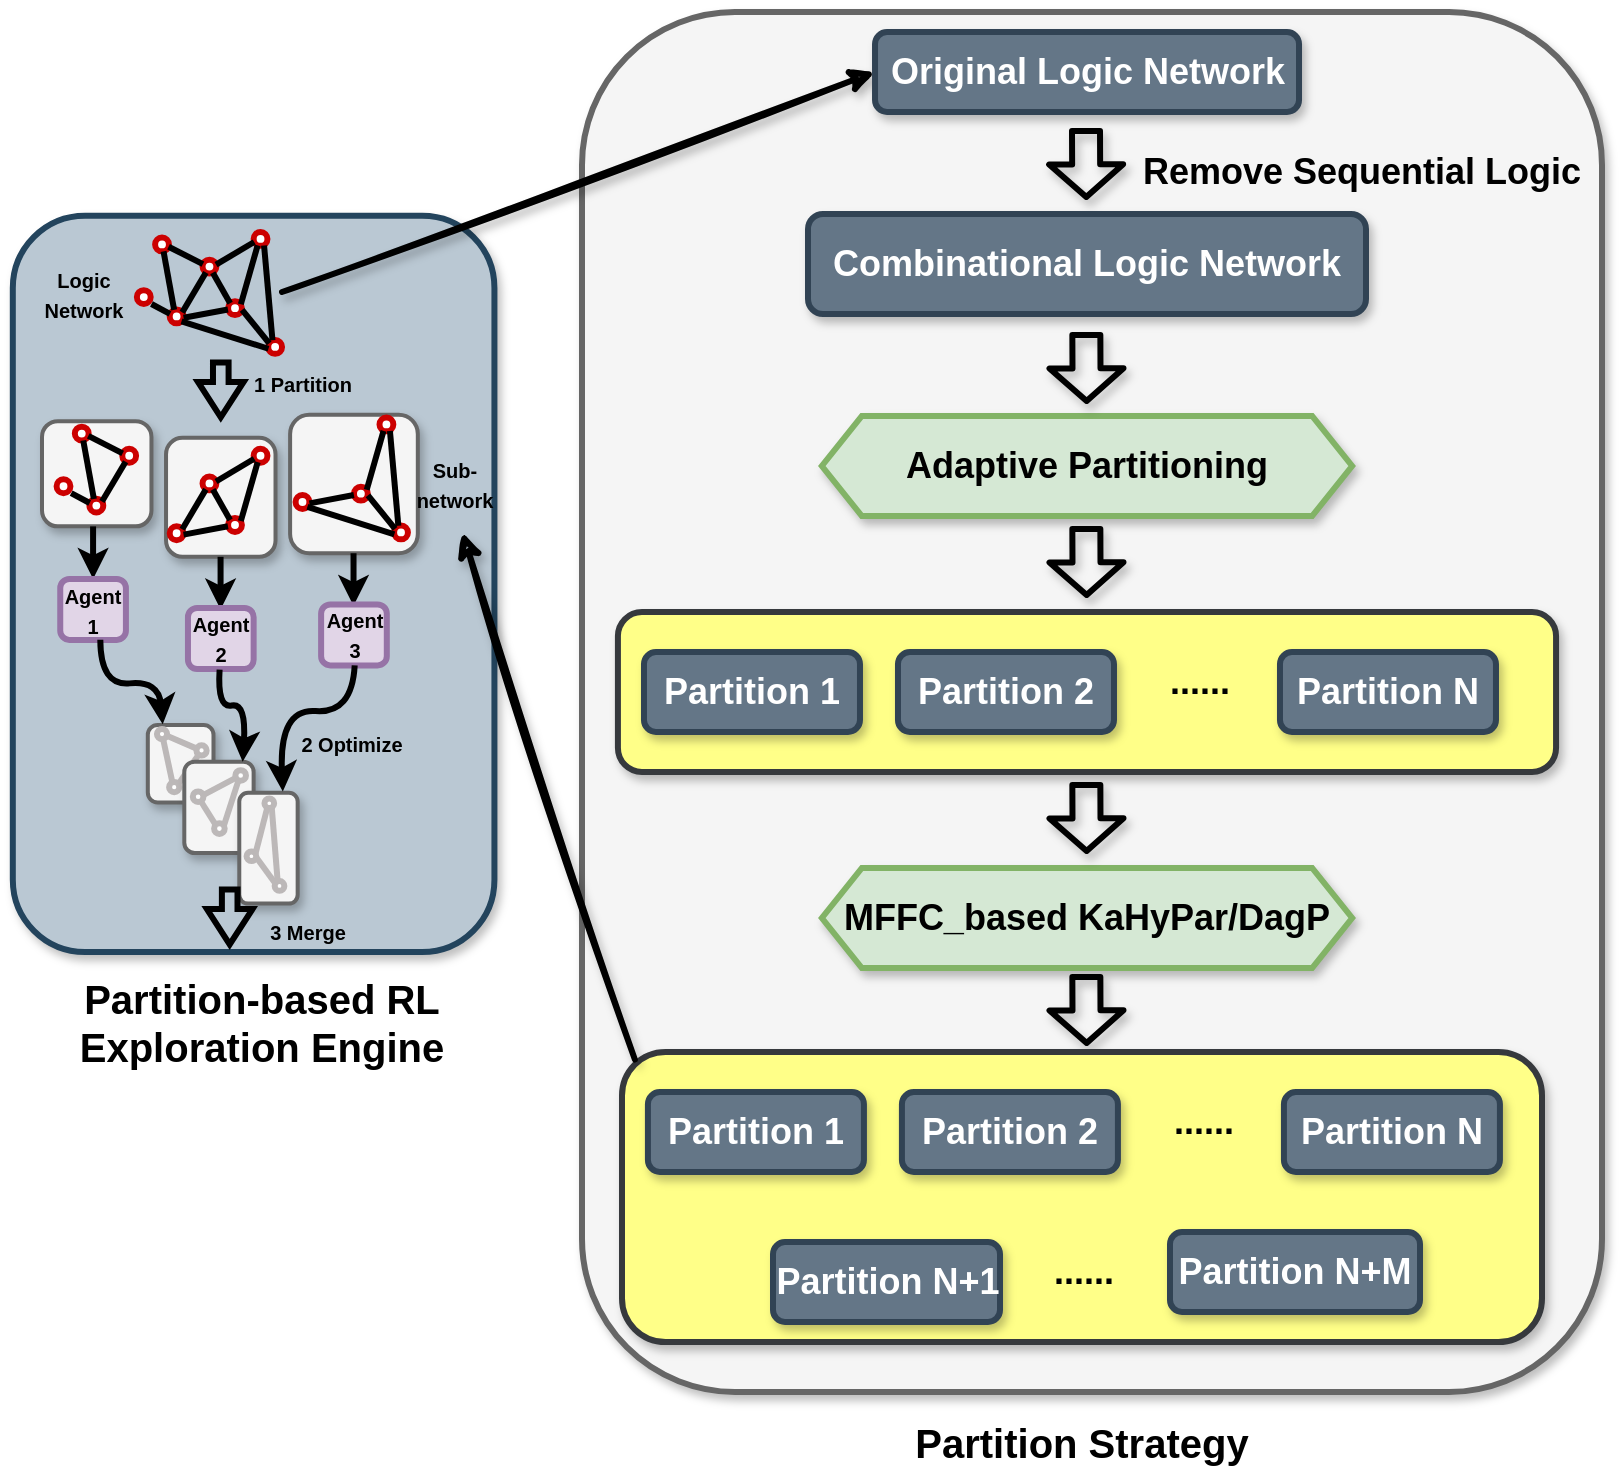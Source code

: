 <mxfile version="24.6.2" type="github">
  <diagram name="第 1 页" id="j_07Ym5FIF2X4ZPxHcAr">
    <mxGraphModel dx="2839" dy="1895" grid="1" gridSize="10" guides="1" tooltips="1" connect="1" arrows="1" fold="1" page="1" pageScale="1" pageWidth="820" pageHeight="750" math="0" shadow="0">
      <root>
        <mxCell id="0" />
        <mxCell id="1" parent="0" />
        <mxCell id="7EjFisQ0ylx8nIiFaVZQ-126" value="" style="rounded=1;whiteSpace=wrap;html=1;glass=0;shadow=1;strokeWidth=3;fontSize=18;fillColor=#f5f5f5;strokeColor=#666666;fontColor=#333333;" vertex="1" parent="1">
          <mxGeometry x="-530" y="-740" width="510" height="690" as="geometry" />
        </mxCell>
        <mxCell id="RKz9n2dJhe-HLLSOtMHz-72" style="edgeStyle=orthogonalEdgeStyle;rounded=0;orthogonalLoop=1;jettySize=auto;html=1;entryX=0.5;entryY=0;entryDx=0;entryDy=0;fontStyle=1;fontSize=15;strokeWidth=3;" parent="1" edge="1">
          <mxGeometry relative="1" as="geometry">
            <mxPoint x="-259.793" y="514" as="sourcePoint" />
          </mxGeometry>
        </mxCell>
        <mxCell id="7EjFisQ0ylx8nIiFaVZQ-1" value="" style="group" vertex="1" connectable="0" parent="1">
          <mxGeometry x="-800" y="-630" width="270" height="360" as="geometry" />
        </mxCell>
        <mxCell id="7EjFisQ0ylx8nIiFaVZQ-2" value="" style="rounded=1;whiteSpace=wrap;html=1;fillColor=#bac8d3;strokeColor=#23445d;strokeWidth=3;shadow=1;" vertex="1" parent="7EjFisQ0ylx8nIiFaVZQ-1">
          <mxGeometry x="-14.595" y="-8.182" width="240.811" height="368.182" as="geometry" />
        </mxCell>
        <mxCell id="7EjFisQ0ylx8nIiFaVZQ-3" value="" style="rounded=1;whiteSpace=wrap;html=1;fillColor=#f5f5f5;fontColor=#333333;strokeColor=#666666;strokeWidth=2;shadow=1;" vertex="1" parent="7EjFisQ0ylx8nIiFaVZQ-1">
          <mxGeometry x="124.054" y="91.385" width="63.851" height="69.231" as="geometry" />
        </mxCell>
        <mxCell id="7EjFisQ0ylx8nIiFaVZQ-4" value="" style="rounded=1;whiteSpace=wrap;html=1;fillColor=#f5f5f5;fontColor=#333333;strokeColor=#666666;strokeWidth=2;shadow=1;" vertex="1" parent="7EjFisQ0ylx8nIiFaVZQ-1">
          <mxGeometry x="62.027" y="102.877" width="54.73" height="59.538" as="geometry" />
        </mxCell>
        <mxCell id="7EjFisQ0ylx8nIiFaVZQ-5" value="" style="rounded=1;whiteSpace=wrap;html=1;fillColor=#f5f5f5;fontColor=#333333;strokeColor=#666666;strokeWidth=2;shadow=1;" vertex="1" parent="7EjFisQ0ylx8nIiFaVZQ-1">
          <mxGeometry y="94.569" width="54.73" height="52.615" as="geometry" />
        </mxCell>
        <mxCell id="7EjFisQ0ylx8nIiFaVZQ-6" value="" style="ellipse;whiteSpace=wrap;html=1;aspect=fixed;strokeColor=#CC0000;strokeWidth=3;" vertex="1" parent="7EjFisQ0ylx8nIiFaVZQ-1">
          <mxGeometry x="56.554" y="2.769" width="6.916" height="6.916" as="geometry" />
        </mxCell>
        <mxCell id="7EjFisQ0ylx8nIiFaVZQ-7" value="" style="ellipse;whiteSpace=wrap;html=1;aspect=fixed;strokeColor=#CC0000;strokeWidth=3;" vertex="1" parent="7EjFisQ0ylx8nIiFaVZQ-1">
          <mxGeometry x="63.851" y="38.769" width="6.916" height="6.916" as="geometry" />
        </mxCell>
        <mxCell id="7EjFisQ0ylx8nIiFaVZQ-8" value="" style="ellipse;whiteSpace=wrap;html=1;aspect=fixed;strokeColor=#CC0000;strokeWidth=3;" vertex="1" parent="7EjFisQ0ylx8nIiFaVZQ-1">
          <mxGeometry x="80.27" y="13.846" width="6.916" height="6.916" as="geometry" />
        </mxCell>
        <mxCell id="7EjFisQ0ylx8nIiFaVZQ-9" value="" style="ellipse;whiteSpace=wrap;html=1;aspect=fixed;strokeColor=#CC0000;strokeWidth=3;" vertex="1" parent="7EjFisQ0ylx8nIiFaVZQ-1">
          <mxGeometry x="93.041" y="34.615" width="6.916" height="6.916" as="geometry" />
        </mxCell>
        <mxCell id="7EjFisQ0ylx8nIiFaVZQ-10" value="" style="ellipse;whiteSpace=wrap;html=1;aspect=fixed;strokeColor=#CC0000;strokeWidth=3;" vertex="1" parent="7EjFisQ0ylx8nIiFaVZQ-1">
          <mxGeometry x="105.811" width="6.916" height="6.916" as="geometry" />
        </mxCell>
        <mxCell id="7EjFisQ0ylx8nIiFaVZQ-11" value="" style="ellipse;whiteSpace=wrap;html=1;aspect=fixed;strokeColor=#CC0000;strokeWidth=3;" vertex="1" parent="7EjFisQ0ylx8nIiFaVZQ-1">
          <mxGeometry x="113.108" y="54" width="6.916" height="6.916" as="geometry" />
        </mxCell>
        <mxCell id="7EjFisQ0ylx8nIiFaVZQ-12" value="" style="ellipse;whiteSpace=wrap;html=1;aspect=fixed;strokeColor=#CC0000;strokeWidth=3;" vertex="1" parent="7EjFisQ0ylx8nIiFaVZQ-1">
          <mxGeometry x="47.432" y="29.077" width="6.916" height="6.916" as="geometry" />
        </mxCell>
        <mxCell id="7EjFisQ0ylx8nIiFaVZQ-13" value="" style="endArrow=none;html=1;rounded=0;strokeWidth=3;exitX=0.017;exitY=0.313;exitDx=0;exitDy=0;exitPerimeter=0;" edge="1" parent="7EjFisQ0ylx8nIiFaVZQ-1" source="7EjFisQ0ylx8nIiFaVZQ-7">
          <mxGeometry width="50" height="50" relative="1" as="geometry">
            <mxPoint x="45.608" y="49.846" as="sourcePoint" />
            <mxPoint x="54.73" y="36" as="targetPoint" />
          </mxGeometry>
        </mxCell>
        <mxCell id="7EjFisQ0ylx8nIiFaVZQ-14" value="" style="endArrow=none;html=1;rounded=0;strokeWidth=3;exitX=0.321;exitY=0.022;exitDx=0;exitDy=0;exitPerimeter=0;entryX=0.609;entryY=1;entryDx=0;entryDy=0;entryPerimeter=0;" edge="1" parent="7EjFisQ0ylx8nIiFaVZQ-1" source="7EjFisQ0ylx8nIiFaVZQ-7" target="7EjFisQ0ylx8nIiFaVZQ-6">
          <mxGeometry width="50" height="50" relative="1" as="geometry">
            <mxPoint x="69.507" y="20.215" as="sourcePoint" />
            <mxPoint x="60.203" y="13.846" as="targetPoint" />
          </mxGeometry>
        </mxCell>
        <mxCell id="7EjFisQ0ylx8nIiFaVZQ-15" value="" style="endArrow=none;html=1;rounded=0;strokeWidth=3;exitX=0.027;exitY=0.324;exitDx=0;exitDy=0;exitPerimeter=0;entryX=0.974;entryY=0.663;entryDx=0;entryDy=0;entryPerimeter=0;" edge="1" parent="7EjFisQ0ylx8nIiFaVZQ-1" source="7EjFisQ0ylx8nIiFaVZQ-8" target="7EjFisQ0ylx8nIiFaVZQ-6">
          <mxGeometry width="50" height="50" relative="1" as="geometry">
            <mxPoint x="73.155" y="17.446" as="sourcePoint" />
            <mxPoint x="63.851" y="11.077" as="targetPoint" />
          </mxGeometry>
        </mxCell>
        <mxCell id="7EjFisQ0ylx8nIiFaVZQ-16" value="" style="endArrow=none;html=1;rounded=0;strokeWidth=3;exitX=0.906;exitY=0.204;exitDx=0;exitDy=0;exitPerimeter=0;" edge="1" parent="7EjFisQ0ylx8nIiFaVZQ-1" source="7EjFisQ0ylx8nIiFaVZQ-7" target="7EjFisQ0ylx8nIiFaVZQ-8">
          <mxGeometry width="50" height="50" relative="1" as="geometry">
            <mxPoint x="67.682" y="47.908" as="sourcePoint" />
            <mxPoint x="58.378" y="41.538" as="targetPoint" />
          </mxGeometry>
        </mxCell>
        <mxCell id="7EjFisQ0ylx8nIiFaVZQ-17" value="" style="endArrow=none;html=1;rounded=0;strokeWidth=3;exitX=1.003;exitY=0.597;exitDx=0;exitDy=0;exitPerimeter=0;entryX=-0.006;entryY=0.597;entryDx=0;entryDy=0;entryPerimeter=0;" edge="1" parent="7EjFisQ0ylx8nIiFaVZQ-1" source="7EjFisQ0ylx8nIiFaVZQ-7" target="7EjFisQ0ylx8nIiFaVZQ-9">
          <mxGeometry width="50" height="50" relative="1" as="geometry">
            <mxPoint x="72.243" y="43.754" as="sourcePoint" />
            <mxPoint x="83.189" y="26.308" as="targetPoint" />
          </mxGeometry>
        </mxCell>
        <mxCell id="7EjFisQ0ylx8nIiFaVZQ-18" value="" style="endArrow=none;html=1;rounded=0;strokeWidth=3;entryX=0;entryY=0;entryDx=0;entryDy=0;" edge="1" parent="7EjFisQ0ylx8nIiFaVZQ-1" source="7EjFisQ0ylx8nIiFaVZQ-8" target="7EjFisQ0ylx8nIiFaVZQ-9">
          <mxGeometry width="50" height="50" relative="1" as="geometry">
            <mxPoint x="72.973" y="48.185" as="sourcePoint" />
            <mxPoint x="95.23" y="45.692" as="targetPoint" />
          </mxGeometry>
        </mxCell>
        <mxCell id="7EjFisQ0ylx8nIiFaVZQ-19" value="" style="endArrow=none;html=1;rounded=0;strokeWidth=3;exitX=0.975;exitY=0.358;exitDx=0;exitDy=0;exitPerimeter=0;entryX=0.04;entryY=0.72;entryDx=0;entryDy=0;entryPerimeter=0;" edge="1" parent="7EjFisQ0ylx8nIiFaVZQ-1" source="7EjFisQ0ylx8nIiFaVZQ-8" target="7EjFisQ0ylx8nIiFaVZQ-10">
          <mxGeometry width="50" height="50" relative="1" as="geometry">
            <mxPoint x="72.243" y="43.754" as="sourcePoint" />
            <mxPoint x="83.189" y="26.308" as="targetPoint" />
          </mxGeometry>
        </mxCell>
        <mxCell id="7EjFisQ0ylx8nIiFaVZQ-20" value="" style="endArrow=none;html=1;rounded=0;strokeWidth=3;entryX=0.923;entryY=0.216;entryDx=0;entryDy=0;exitX=0.292;exitY=0.963;exitDx=0;exitDy=0;exitPerimeter=0;entryPerimeter=0;" edge="1" parent="7EjFisQ0ylx8nIiFaVZQ-1" source="7EjFisQ0ylx8nIiFaVZQ-10" target="7EjFisQ0ylx8nIiFaVZQ-9">
          <mxGeometry width="50" height="50" relative="1" as="geometry">
            <mxPoint x="88.115" y="26.308" as="sourcePoint" />
            <mxPoint x="95.959" y="39.046" as="targetPoint" />
          </mxGeometry>
        </mxCell>
        <mxCell id="7EjFisQ0ylx8nIiFaVZQ-21" value="" style="endArrow=none;html=1;rounded=0;strokeWidth=3;exitX=1.012;exitY=0.625;exitDx=0;exitDy=0;exitPerimeter=0;entryX=0.073;entryY=0.237;entryDx=0;entryDy=0;entryPerimeter=0;" edge="1" parent="7EjFisQ0ylx8nIiFaVZQ-1" source="7EjFisQ0ylx8nIiFaVZQ-9" target="7EjFisQ0ylx8nIiFaVZQ-11">
          <mxGeometry width="50" height="50" relative="1" as="geometry">
            <mxPoint x="88.115" y="26.308" as="sourcePoint" />
            <mxPoint x="118.581" y="52.615" as="targetPoint" />
          </mxGeometry>
        </mxCell>
        <mxCell id="7EjFisQ0ylx8nIiFaVZQ-22" value="" style="endArrow=none;html=1;rounded=0;strokeWidth=3;entryX=0.308;entryY=0.021;entryDx=0;entryDy=0;exitX=0.755;exitY=0.968;exitDx=0;exitDy=0;exitPerimeter=0;entryPerimeter=0;" edge="1" parent="7EjFisQ0ylx8nIiFaVZQ-1" source="7EjFisQ0ylx8nIiFaVZQ-10" target="7EjFisQ0ylx8nIiFaVZQ-11">
          <mxGeometry width="50" height="50" relative="1" as="geometry">
            <mxPoint x="109.824" y="13.569" as="sourcePoint" />
            <mxPoint x="101.615" y="39.877" as="targetPoint" />
          </mxGeometry>
        </mxCell>
        <mxCell id="7EjFisQ0ylx8nIiFaVZQ-23" value="" style="ellipse;whiteSpace=wrap;html=1;aspect=fixed;strokeColor=#CC0000;strokeWidth=3;" vertex="1" parent="7EjFisQ0ylx8nIiFaVZQ-1">
          <mxGeometry x="16.419" y="97.338" width="6.916" height="6.916" as="geometry" />
        </mxCell>
        <mxCell id="7EjFisQ0ylx8nIiFaVZQ-24" value="" style="ellipse;whiteSpace=wrap;html=1;aspect=fixed;strokeColor=#CC0000;strokeWidth=3;" vertex="1" parent="7EjFisQ0ylx8nIiFaVZQ-1">
          <mxGeometry x="23.716" y="133.338" width="6.916" height="6.916" as="geometry" />
        </mxCell>
        <mxCell id="7EjFisQ0ylx8nIiFaVZQ-25" value="" style="ellipse;whiteSpace=wrap;html=1;aspect=fixed;strokeColor=#CC0000;strokeWidth=3;" vertex="1" parent="7EjFisQ0ylx8nIiFaVZQ-1">
          <mxGeometry x="40.135" y="108.415" width="6.916" height="6.916" as="geometry" />
        </mxCell>
        <mxCell id="7EjFisQ0ylx8nIiFaVZQ-26" value="" style="ellipse;whiteSpace=wrap;html=1;aspect=fixed;strokeColor=#CC0000;strokeWidth=3;" vertex="1" parent="7EjFisQ0ylx8nIiFaVZQ-1">
          <mxGeometry x="7.297" y="123.646" width="6.916" height="6.916" as="geometry" />
        </mxCell>
        <mxCell id="7EjFisQ0ylx8nIiFaVZQ-27" value="" style="endArrow=none;html=1;rounded=0;strokeWidth=3;exitX=0.017;exitY=0.313;exitDx=0;exitDy=0;exitPerimeter=0;" edge="1" parent="7EjFisQ0ylx8nIiFaVZQ-1" source="7EjFisQ0ylx8nIiFaVZQ-24">
          <mxGeometry width="50" height="50" relative="1" as="geometry">
            <mxPoint x="5.473" y="144.415" as="sourcePoint" />
            <mxPoint x="14.595" y="130.569" as="targetPoint" />
          </mxGeometry>
        </mxCell>
        <mxCell id="7EjFisQ0ylx8nIiFaVZQ-28" value="" style="endArrow=none;html=1;rounded=0;strokeWidth=3;exitX=0.321;exitY=0.022;exitDx=0;exitDy=0;exitPerimeter=0;entryX=0.609;entryY=1;entryDx=0;entryDy=0;entryPerimeter=0;" edge="1" parent="7EjFisQ0ylx8nIiFaVZQ-1" source="7EjFisQ0ylx8nIiFaVZQ-24" target="7EjFisQ0ylx8nIiFaVZQ-23">
          <mxGeometry width="50" height="50" relative="1" as="geometry">
            <mxPoint x="29.372" y="114.785" as="sourcePoint" />
            <mxPoint x="20.068" y="108.415" as="targetPoint" />
          </mxGeometry>
        </mxCell>
        <mxCell id="7EjFisQ0ylx8nIiFaVZQ-29" value="" style="endArrow=none;html=1;rounded=0;strokeWidth=3;exitX=0.027;exitY=0.324;exitDx=0;exitDy=0;exitPerimeter=0;entryX=0.974;entryY=0.663;entryDx=0;entryDy=0;entryPerimeter=0;" edge="1" parent="7EjFisQ0ylx8nIiFaVZQ-1" source="7EjFisQ0ylx8nIiFaVZQ-25" target="7EjFisQ0ylx8nIiFaVZQ-23">
          <mxGeometry width="50" height="50" relative="1" as="geometry">
            <mxPoint x="33.02" y="112.015" as="sourcePoint" />
            <mxPoint x="23.716" y="105.646" as="targetPoint" />
          </mxGeometry>
        </mxCell>
        <mxCell id="7EjFisQ0ylx8nIiFaVZQ-30" value="" style="endArrow=none;html=1;rounded=0;strokeWidth=3;exitX=0.906;exitY=0.204;exitDx=0;exitDy=0;exitPerimeter=0;" edge="1" parent="7EjFisQ0ylx8nIiFaVZQ-1" source="7EjFisQ0ylx8nIiFaVZQ-24" target="7EjFisQ0ylx8nIiFaVZQ-25">
          <mxGeometry width="50" height="50" relative="1" as="geometry">
            <mxPoint x="27.547" y="142.477" as="sourcePoint" />
            <mxPoint x="18.243" y="136.108" as="targetPoint" />
          </mxGeometry>
        </mxCell>
        <mxCell id="7EjFisQ0ylx8nIiFaVZQ-31" value="" style="endArrow=none;html=1;rounded=0;strokeWidth=3;exitX=1;exitY=1;exitDx=0;exitDy=0;entryX=0.018;entryY=0.633;entryDx=0;entryDy=0;entryPerimeter=0;" edge="1" parent="7EjFisQ0ylx8nIiFaVZQ-1" source="7EjFisQ0ylx8nIiFaVZQ-7" target="7EjFisQ0ylx8nIiFaVZQ-11">
          <mxGeometry width="50" height="50" relative="1" as="geometry">
            <mxPoint x="72.973" y="48.185" as="sourcePoint" />
            <mxPoint x="122.23" y="55.385" as="targetPoint" />
          </mxGeometry>
        </mxCell>
        <mxCell id="7EjFisQ0ylx8nIiFaVZQ-32" value="" style="ellipse;whiteSpace=wrap;html=1;aspect=fixed;strokeColor=#CC0000;strokeWidth=3;" vertex="1" parent="7EjFisQ0ylx8nIiFaVZQ-1">
          <mxGeometry x="63.851" y="147.185" width="6.916" height="6.916" as="geometry" />
        </mxCell>
        <mxCell id="7EjFisQ0ylx8nIiFaVZQ-33" value="" style="ellipse;whiteSpace=wrap;html=1;aspect=fixed;strokeColor=#CC0000;strokeWidth=3;" vertex="1" parent="7EjFisQ0ylx8nIiFaVZQ-1">
          <mxGeometry x="80.27" y="122.262" width="6.916" height="6.916" as="geometry" />
        </mxCell>
        <mxCell id="7EjFisQ0ylx8nIiFaVZQ-34" value="" style="ellipse;whiteSpace=wrap;html=1;aspect=fixed;strokeColor=#CC0000;strokeWidth=3;" vertex="1" parent="7EjFisQ0ylx8nIiFaVZQ-1">
          <mxGeometry x="93.041" y="143.031" width="6.916" height="6.916" as="geometry" />
        </mxCell>
        <mxCell id="7EjFisQ0ylx8nIiFaVZQ-35" value="" style="ellipse;whiteSpace=wrap;html=1;aspect=fixed;strokeColor=#CC0000;strokeWidth=3;" vertex="1" parent="7EjFisQ0ylx8nIiFaVZQ-1">
          <mxGeometry x="105.811" y="108.415" width="6.916" height="6.916" as="geometry" />
        </mxCell>
        <mxCell id="7EjFisQ0ylx8nIiFaVZQ-36" value="" style="endArrow=none;html=1;rounded=0;strokeWidth=3;exitX=0.906;exitY=0.204;exitDx=0;exitDy=0;exitPerimeter=0;" edge="1" parent="7EjFisQ0ylx8nIiFaVZQ-1" source="7EjFisQ0ylx8nIiFaVZQ-32" target="7EjFisQ0ylx8nIiFaVZQ-33">
          <mxGeometry width="50" height="50" relative="1" as="geometry">
            <mxPoint x="67.682" y="156.323" as="sourcePoint" />
            <mxPoint x="58.378" y="149.954" as="targetPoint" />
          </mxGeometry>
        </mxCell>
        <mxCell id="7EjFisQ0ylx8nIiFaVZQ-37" value="" style="endArrow=none;html=1;rounded=0;strokeWidth=3;exitX=1.003;exitY=0.597;exitDx=0;exitDy=0;exitPerimeter=0;entryX=-0.006;entryY=0.597;entryDx=0;entryDy=0;entryPerimeter=0;" edge="1" parent="7EjFisQ0ylx8nIiFaVZQ-1" source="7EjFisQ0ylx8nIiFaVZQ-32" target="7EjFisQ0ylx8nIiFaVZQ-34">
          <mxGeometry width="50" height="50" relative="1" as="geometry">
            <mxPoint x="72.243" y="152.169" as="sourcePoint" />
            <mxPoint x="83.189" y="134.723" as="targetPoint" />
          </mxGeometry>
        </mxCell>
        <mxCell id="7EjFisQ0ylx8nIiFaVZQ-38" value="" style="endArrow=none;html=1;rounded=0;strokeWidth=3;entryX=0;entryY=0;entryDx=0;entryDy=0;" edge="1" parent="7EjFisQ0ylx8nIiFaVZQ-1" source="7EjFisQ0ylx8nIiFaVZQ-33" target="7EjFisQ0ylx8nIiFaVZQ-34">
          <mxGeometry width="50" height="50" relative="1" as="geometry">
            <mxPoint x="72.973" y="156.6" as="sourcePoint" />
            <mxPoint x="95.23" y="154.108" as="targetPoint" />
          </mxGeometry>
        </mxCell>
        <mxCell id="7EjFisQ0ylx8nIiFaVZQ-39" value="" style="endArrow=none;html=1;rounded=0;strokeWidth=3;exitX=0.975;exitY=0.358;exitDx=0;exitDy=0;exitPerimeter=0;entryX=0.04;entryY=0.72;entryDx=0;entryDy=0;entryPerimeter=0;" edge="1" parent="7EjFisQ0ylx8nIiFaVZQ-1" source="7EjFisQ0ylx8nIiFaVZQ-33" target="7EjFisQ0ylx8nIiFaVZQ-35">
          <mxGeometry width="50" height="50" relative="1" as="geometry">
            <mxPoint x="72.243" y="152.169" as="sourcePoint" />
            <mxPoint x="83.189" y="134.723" as="targetPoint" />
          </mxGeometry>
        </mxCell>
        <mxCell id="7EjFisQ0ylx8nIiFaVZQ-40" value="" style="endArrow=none;html=1;rounded=0;strokeWidth=3;entryX=0.923;entryY=0.216;entryDx=0;entryDy=0;exitX=0.292;exitY=0.963;exitDx=0;exitDy=0;exitPerimeter=0;entryPerimeter=0;" edge="1" parent="7EjFisQ0ylx8nIiFaVZQ-1" source="7EjFisQ0ylx8nIiFaVZQ-35" target="7EjFisQ0ylx8nIiFaVZQ-34">
          <mxGeometry width="50" height="50" relative="1" as="geometry">
            <mxPoint x="88.115" y="134.723" as="sourcePoint" />
            <mxPoint x="95.959" y="147.462" as="targetPoint" />
          </mxGeometry>
        </mxCell>
        <mxCell id="7EjFisQ0ylx8nIiFaVZQ-41" value="" style="ellipse;whiteSpace=wrap;html=1;aspect=fixed;strokeColor=#CC0000;strokeWidth=3;" vertex="1" parent="7EjFisQ0ylx8nIiFaVZQ-1">
          <mxGeometry x="126.791" y="131.538" width="6.916" height="6.916" as="geometry" />
        </mxCell>
        <mxCell id="7EjFisQ0ylx8nIiFaVZQ-42" value="" style="ellipse;whiteSpace=wrap;html=1;aspect=fixed;strokeColor=#CC0000;strokeWidth=3;" vertex="1" parent="7EjFisQ0ylx8nIiFaVZQ-1">
          <mxGeometry x="155.98" y="127.385" width="6.916" height="6.916" as="geometry" />
        </mxCell>
        <mxCell id="7EjFisQ0ylx8nIiFaVZQ-43" value="" style="ellipse;whiteSpace=wrap;html=1;aspect=fixed;strokeColor=#CC0000;strokeWidth=3;" vertex="1" parent="7EjFisQ0ylx8nIiFaVZQ-1">
          <mxGeometry x="168.75" y="92.769" width="6.916" height="6.916" as="geometry" />
        </mxCell>
        <mxCell id="7EjFisQ0ylx8nIiFaVZQ-44" value="" style="ellipse;whiteSpace=wrap;html=1;aspect=fixed;strokeColor=#CC0000;strokeWidth=3;" vertex="1" parent="7EjFisQ0ylx8nIiFaVZQ-1">
          <mxGeometry x="176.047" y="146.769" width="6.916" height="6.916" as="geometry" />
        </mxCell>
        <mxCell id="7EjFisQ0ylx8nIiFaVZQ-45" value="" style="endArrow=none;html=1;rounded=0;strokeWidth=3;exitX=1.003;exitY=0.597;exitDx=0;exitDy=0;exitPerimeter=0;entryX=-0.006;entryY=0.597;entryDx=0;entryDy=0;entryPerimeter=0;" edge="1" parent="7EjFisQ0ylx8nIiFaVZQ-1" source="7EjFisQ0ylx8nIiFaVZQ-41" target="7EjFisQ0ylx8nIiFaVZQ-42">
          <mxGeometry width="50" height="50" relative="1" as="geometry">
            <mxPoint x="135.182" y="136.523" as="sourcePoint" />
            <mxPoint x="146.128" y="119.077" as="targetPoint" />
          </mxGeometry>
        </mxCell>
        <mxCell id="7EjFisQ0ylx8nIiFaVZQ-46" value="" style="endArrow=none;html=1;rounded=0;strokeWidth=3;entryX=0.923;entryY=0.216;entryDx=0;entryDy=0;exitX=0.292;exitY=0.963;exitDx=0;exitDy=0;exitPerimeter=0;entryPerimeter=0;" edge="1" parent="7EjFisQ0ylx8nIiFaVZQ-1" source="7EjFisQ0ylx8nIiFaVZQ-43" target="7EjFisQ0ylx8nIiFaVZQ-42">
          <mxGeometry width="50" height="50" relative="1" as="geometry">
            <mxPoint x="151.054" y="119.077" as="sourcePoint" />
            <mxPoint x="158.899" y="131.815" as="targetPoint" />
          </mxGeometry>
        </mxCell>
        <mxCell id="7EjFisQ0ylx8nIiFaVZQ-47" value="" style="endArrow=none;html=1;rounded=0;strokeWidth=3;exitX=1.012;exitY=0.625;exitDx=0;exitDy=0;exitPerimeter=0;entryX=0.073;entryY=0.237;entryDx=0;entryDy=0;entryPerimeter=0;" edge="1" parent="7EjFisQ0ylx8nIiFaVZQ-1" source="7EjFisQ0ylx8nIiFaVZQ-42" target="7EjFisQ0ylx8nIiFaVZQ-44">
          <mxGeometry width="50" height="50" relative="1" as="geometry">
            <mxPoint x="151.054" y="119.077" as="sourcePoint" />
            <mxPoint x="181.52" y="145.385" as="targetPoint" />
          </mxGeometry>
        </mxCell>
        <mxCell id="7EjFisQ0ylx8nIiFaVZQ-48" value="" style="endArrow=none;html=1;rounded=0;strokeWidth=3;entryX=0.308;entryY=0.021;entryDx=0;entryDy=0;exitX=0.755;exitY=0.968;exitDx=0;exitDy=0;exitPerimeter=0;entryPerimeter=0;" edge="1" parent="7EjFisQ0ylx8nIiFaVZQ-1" source="7EjFisQ0ylx8nIiFaVZQ-43" target="7EjFisQ0ylx8nIiFaVZQ-44">
          <mxGeometry width="50" height="50" relative="1" as="geometry">
            <mxPoint x="172.764" y="106.338" as="sourcePoint" />
            <mxPoint x="164.554" y="132.646" as="targetPoint" />
          </mxGeometry>
        </mxCell>
        <mxCell id="7EjFisQ0ylx8nIiFaVZQ-49" value="" style="endArrow=none;html=1;rounded=0;strokeWidth=3;exitX=1;exitY=1;exitDx=0;exitDy=0;entryX=0.018;entryY=0.633;entryDx=0;entryDy=0;entryPerimeter=0;" edge="1" parent="7EjFisQ0ylx8nIiFaVZQ-1" source="7EjFisQ0ylx8nIiFaVZQ-41" target="7EjFisQ0ylx8nIiFaVZQ-44">
          <mxGeometry width="50" height="50" relative="1" as="geometry">
            <mxPoint x="135.912" y="140.954" as="sourcePoint" />
            <mxPoint x="185.169" y="148.154" as="targetPoint" />
          </mxGeometry>
        </mxCell>
        <mxCell id="7EjFisQ0ylx8nIiFaVZQ-50" value="&lt;font size=&quot;1&quot; style=&quot;&quot;&gt;&lt;b style=&quot;font-size: 10px;&quot;&gt;Logic Network&lt;/b&gt;&lt;/font&gt;" style="text;html=1;align=center;verticalAlign=middle;whiteSpace=wrap;rounded=0;" vertex="1" parent="7EjFisQ0ylx8nIiFaVZQ-1">
          <mxGeometry x="-13.071" y="20.639" width="67.5" height="20.896" as="geometry" />
        </mxCell>
        <mxCell id="7EjFisQ0ylx8nIiFaVZQ-51" value="" style="shape=flexArrow;endArrow=classic;html=1;rounded=0;strokeWidth=3;endWidth=11.998;endSize=4.894;width=5.806;" edge="1" parent="7EjFisQ0ylx8nIiFaVZQ-1">
          <mxGeometry width="50" height="50" relative="1" as="geometry">
            <mxPoint x="89.392" y="63.692" as="sourcePoint" />
            <mxPoint x="89.392" y="94.154" as="targetPoint" />
          </mxGeometry>
        </mxCell>
        <mxCell id="7EjFisQ0ylx8nIiFaVZQ-52" value="&lt;b style=&quot;&quot;&gt;&lt;font style=&quot;font-size: 10px;&quot;&gt;1 Partition&lt;/font&gt;&lt;/b&gt;" style="text;html=1;align=center;verticalAlign=middle;whiteSpace=wrap;rounded=0;" vertex="1" parent="7EjFisQ0ylx8nIiFaVZQ-1">
          <mxGeometry x="101.06" y="72" width="58.94" height="8.3" as="geometry" />
        </mxCell>
        <mxCell id="7EjFisQ0ylx8nIiFaVZQ-53" value="" style="endArrow=classic;html=1;rounded=0;strokeWidth=3;" edge="1" parent="7EjFisQ0ylx8nIiFaVZQ-1">
          <mxGeometry width="50" height="50" relative="1" as="geometry">
            <mxPoint x="25.541" y="147.185" as="sourcePoint" />
            <mxPoint x="25.541" y="173.492" as="targetPoint" />
          </mxGeometry>
        </mxCell>
        <mxCell id="7EjFisQ0ylx8nIiFaVZQ-54" value="" style="endArrow=classic;html=1;rounded=0;strokeWidth=3;" edge="1" parent="7EjFisQ0ylx8nIiFaVZQ-1">
          <mxGeometry width="50" height="50" relative="1" as="geometry">
            <mxPoint x="89.284" y="162.415" as="sourcePoint" />
            <mxPoint x="89.284" y="188.723" as="targetPoint" />
          </mxGeometry>
        </mxCell>
        <mxCell id="7EjFisQ0ylx8nIiFaVZQ-55" value="" style="endArrow=classic;html=1;rounded=0;strokeWidth=3;" edge="1" parent="7EjFisQ0ylx8nIiFaVZQ-1">
          <mxGeometry width="50" height="50" relative="1" as="geometry">
            <mxPoint x="155.764" y="160.615" as="sourcePoint" />
            <mxPoint x="155.764" y="186.923" as="targetPoint" />
          </mxGeometry>
        </mxCell>
        <mxCell id="7EjFisQ0ylx8nIiFaVZQ-56" value="&lt;font size=&quot;1&quot; style=&quot;&quot;&gt;&lt;b style=&quot;font-size: 10px;&quot;&gt;Agent 1&lt;/b&gt;&lt;/font&gt;" style="rounded=1;whiteSpace=wrap;html=1;fillColor=#e1d5e7;strokeColor=#9673a6;strokeWidth=3;" vertex="1" parent="7EjFisQ0ylx8nIiFaVZQ-1">
          <mxGeometry x="9.122" y="173.492" width="32.838" height="30.462" as="geometry" />
        </mxCell>
        <mxCell id="7EjFisQ0ylx8nIiFaVZQ-57" value="&lt;font size=&quot;1&quot; style=&quot;&quot;&gt;&lt;b style=&quot;font-size: 10px;&quot;&gt;Agent 3&lt;/b&gt;&lt;/font&gt;" style="rounded=1;whiteSpace=wrap;html=1;fillColor=#e1d5e7;strokeColor=#9673a6;strokeWidth=3;" vertex="1" parent="7EjFisQ0ylx8nIiFaVZQ-1">
          <mxGeometry x="139.561" y="186.231" width="32.838" height="30.462" as="geometry" />
        </mxCell>
        <mxCell id="7EjFisQ0ylx8nIiFaVZQ-58" value="&lt;font size=&quot;1&quot; style=&quot;&quot;&gt;&lt;b style=&quot;font-size: 10px;&quot;&gt;Agent 2&lt;/b&gt;&lt;/font&gt;" style="rounded=1;whiteSpace=wrap;html=1;fillColor=#e1d5e7;strokeColor=#9673a6;strokeWidth=3;" vertex="1" parent="7EjFisQ0ylx8nIiFaVZQ-1">
          <mxGeometry x="72.973" y="188.031" width="32.838" height="30.462" as="geometry" />
        </mxCell>
        <mxCell id="7EjFisQ0ylx8nIiFaVZQ-59" value="&lt;font size=&quot;1&quot; style=&quot;&quot;&gt;&lt;b style=&quot;font-size: 10px;&quot;&gt;Sub-network&lt;/b&gt;&lt;/font&gt;" style="text;html=1;align=center;verticalAlign=middle;whiteSpace=wrap;rounded=0;" vertex="1" parent="7EjFisQ0ylx8nIiFaVZQ-1">
          <mxGeometry x="191.919" y="122.262" width="29.189" height="8.308" as="geometry" />
        </mxCell>
        <mxCell id="7EjFisQ0ylx8nIiFaVZQ-60" value="" style="group" vertex="1" connectable="0" parent="7EjFisQ0ylx8nIiFaVZQ-1">
          <mxGeometry x="47.432" y="246.462" width="93.041" height="89.344" as="geometry" />
        </mxCell>
        <mxCell id="7EjFisQ0ylx8nIiFaVZQ-61" value="" style="rounded=1;whiteSpace=wrap;html=1;fillColor=#f5f5f5;fontColor=#333333;strokeColor=#666666;strokeWidth=2;shadow=1;" vertex="1" parent="7EjFisQ0ylx8nIiFaVZQ-60">
          <mxGeometry x="5.473" width="32.838" height="38.769" as="geometry" />
        </mxCell>
        <mxCell id="7EjFisQ0ylx8nIiFaVZQ-62" value="" style="ellipse;whiteSpace=wrap;html=1;aspect=fixed;strokeColor=#bcb8b8;strokeWidth=3;" vertex="1" parent="7EjFisQ0ylx8nIiFaVZQ-60">
          <mxGeometry x="10.034" y="2.04" width="5.096" height="5.096" as="geometry" />
        </mxCell>
        <mxCell id="7EjFisQ0ylx8nIiFaVZQ-63" value="" style="ellipse;whiteSpace=wrap;html=1;aspect=fixed;strokeColor=#bcb8b8;strokeWidth=3;" vertex="1" parent="7EjFisQ0ylx8nIiFaVZQ-60">
          <mxGeometry x="16.115" y="28.567" width="5.096" height="5.096" as="geometry" />
        </mxCell>
        <mxCell id="7EjFisQ0ylx8nIiFaVZQ-64" value="" style="ellipse;whiteSpace=wrap;html=1;aspect=fixed;strokeColor=#bcb8b8;strokeWidth=3;" vertex="1" parent="7EjFisQ0ylx8nIiFaVZQ-60">
          <mxGeometry x="29.797" y="10.202" width="5.096" height="5.096" as="geometry" />
        </mxCell>
        <mxCell id="7EjFisQ0ylx8nIiFaVZQ-65" value="" style="endArrow=none;html=1;rounded=0;strokeWidth=3;exitX=0.321;exitY=0.022;exitDx=0;exitDy=0;exitPerimeter=0;entryX=0.609;entryY=1;entryDx=0;entryDy=0;entryPerimeter=0;strokeColor=#bcb8b8;" edge="1" parent="7EjFisQ0ylx8nIiFaVZQ-60" source="7EjFisQ0ylx8nIiFaVZQ-63" target="7EjFisQ0ylx8nIiFaVZQ-62">
          <mxGeometry width="50" height="50" relative="1" as="geometry">
            <mxPoint x="20.828" y="14.896" as="sourcePoint" />
            <mxPoint x="13.074" y="10.202" as="targetPoint" />
          </mxGeometry>
        </mxCell>
        <mxCell id="7EjFisQ0ylx8nIiFaVZQ-66" value="" style="endArrow=none;html=1;rounded=0;strokeWidth=3;exitX=0.027;exitY=0.324;exitDx=0;exitDy=0;exitPerimeter=0;entryX=0.974;entryY=0.663;entryDx=0;entryDy=0;entryPerimeter=0;strokeColor=#bcb8b8;" edge="1" parent="7EjFisQ0ylx8nIiFaVZQ-60" source="7EjFisQ0ylx8nIiFaVZQ-64" target="7EjFisQ0ylx8nIiFaVZQ-62">
          <mxGeometry width="50" height="50" relative="1" as="geometry">
            <mxPoint x="23.868" y="12.855" as="sourcePoint" />
            <mxPoint x="16.115" y="8.162" as="targetPoint" />
          </mxGeometry>
        </mxCell>
        <mxCell id="7EjFisQ0ylx8nIiFaVZQ-67" value="" style="endArrow=none;html=1;rounded=0;strokeWidth=3;exitX=0.906;exitY=0.204;exitDx=0;exitDy=0;exitPerimeter=0;strokeColor=#bcb8b8;" edge="1" parent="7EjFisQ0ylx8nIiFaVZQ-60" source="7EjFisQ0ylx8nIiFaVZQ-63" target="7EjFisQ0ylx8nIiFaVZQ-64">
          <mxGeometry width="50" height="50" relative="1" as="geometry">
            <mxPoint x="19.307" y="35.3" as="sourcePoint" />
            <mxPoint x="11.554" y="30.607" as="targetPoint" />
          </mxGeometry>
        </mxCell>
        <mxCell id="7EjFisQ0ylx8nIiFaVZQ-68" value="" style="rounded=1;whiteSpace=wrap;html=1;fillColor=#f5f5f5;fontColor=#333333;strokeColor=#666666;strokeWidth=2;shadow=1;" vertex="1" parent="7EjFisQ0ylx8nIiFaVZQ-60">
          <mxGeometry x="23.716" y="18.366" width="34.662" height="45.692" as="geometry" />
        </mxCell>
        <mxCell id="7EjFisQ0ylx8nIiFaVZQ-69" value="" style="ellipse;whiteSpace=wrap;html=1;aspect=fixed;strokeColor=#BCB8B8;strokeWidth=3;" vertex="1" parent="7EjFisQ0ylx8nIiFaVZQ-60">
          <mxGeometry x="27.973" y="33.242" width="5.307" height="5.307" as="geometry" />
        </mxCell>
        <mxCell id="7EjFisQ0ylx8nIiFaVZQ-70" value="" style="ellipse;whiteSpace=wrap;html=1;aspect=fixed;strokeColor=#BCB8B8;strokeWidth=3;" vertex="1" parent="7EjFisQ0ylx8nIiFaVZQ-60">
          <mxGeometry x="38.615" y="49.181" width="5.307" height="5.307" as="geometry" />
        </mxCell>
        <mxCell id="7EjFisQ0ylx8nIiFaVZQ-71" value="" style="ellipse;whiteSpace=wrap;html=1;aspect=fixed;strokeColor=#BCB8B8;strokeWidth=3;" vertex="1" parent="7EjFisQ0ylx8nIiFaVZQ-60">
          <mxGeometry x="49.257" y="22.616" width="5.307" height="5.307" as="geometry" />
        </mxCell>
        <mxCell id="7EjFisQ0ylx8nIiFaVZQ-72" value="" style="endArrow=none;html=1;rounded=0;strokeWidth=3;entryX=0;entryY=0;entryDx=0;entryDy=0;strokeColor=#BCB8B8;" edge="1" parent="7EjFisQ0ylx8nIiFaVZQ-60" source="7EjFisQ0ylx8nIiFaVZQ-69" target="7EjFisQ0ylx8nIiFaVZQ-70">
          <mxGeometry width="50" height="50" relative="1" as="geometry">
            <mxPoint x="21.892" y="59.595" as="sourcePoint" />
            <mxPoint x="40.439" y="57.682" as="targetPoint" />
          </mxGeometry>
        </mxCell>
        <mxCell id="7EjFisQ0ylx8nIiFaVZQ-73" value="" style="endArrow=none;html=1;rounded=0;strokeWidth=3;exitX=0.975;exitY=0.358;exitDx=0;exitDy=0;exitPerimeter=0;entryX=0.04;entryY=0.72;entryDx=0;entryDy=0;entryPerimeter=0;strokeColor=#BCB8B8;" edge="1" parent="7EjFisQ0ylx8nIiFaVZQ-60" source="7EjFisQ0ylx8nIiFaVZQ-69" target="7EjFisQ0ylx8nIiFaVZQ-71">
          <mxGeometry width="50" height="50" relative="1" as="geometry">
            <mxPoint x="21.284" y="56.195" as="sourcePoint" />
            <mxPoint x="30.405" y="42.806" as="targetPoint" />
          </mxGeometry>
        </mxCell>
        <mxCell id="7EjFisQ0ylx8nIiFaVZQ-74" value="" style="endArrow=none;html=1;rounded=0;strokeWidth=3;entryX=0.923;entryY=0.216;entryDx=0;entryDy=0;exitX=0.292;exitY=0.963;exitDx=0;exitDy=0;exitPerimeter=0;entryPerimeter=0;strokeColor=#BCB8B8;" edge="1" parent="7EjFisQ0ylx8nIiFaVZQ-60" source="7EjFisQ0ylx8nIiFaVZQ-71" target="7EjFisQ0ylx8nIiFaVZQ-70">
          <mxGeometry width="50" height="50" relative="1" as="geometry">
            <mxPoint x="34.51" y="42.806" as="sourcePoint" />
            <mxPoint x="41.047" y="52.582" as="targetPoint" />
          </mxGeometry>
        </mxCell>
        <mxCell id="7EjFisQ0ylx8nIiFaVZQ-75" value="" style="group" vertex="1" connectable="0" parent="7EjFisQ0ylx8nIiFaVZQ-60">
          <mxGeometry x="54.857" y="36.728" width="27.365" height="52.615" as="geometry" />
        </mxCell>
        <mxCell id="7EjFisQ0ylx8nIiFaVZQ-76" value="" style="rounded=1;whiteSpace=wrap;html=1;fillColor=#f5f5f5;fontColor=#333333;strokeColor=#666666;strokeWidth=2;shadow=1;" vertex="1" parent="7EjFisQ0ylx8nIiFaVZQ-75">
          <mxGeometry x="-3.649" y="-2.769" width="29.189" height="55.385" as="geometry" />
        </mxCell>
        <mxCell id="7EjFisQ0ylx8nIiFaVZQ-77" value="" style="ellipse;whiteSpace=wrap;html=1;aspect=fixed;strokeColor=#BCB8B8;strokeWidth=3;" vertex="1" parent="7EjFisQ0ylx8nIiFaVZQ-75">
          <mxGeometry y="26.514" width="4.841" height="4.841" as="geometry" />
        </mxCell>
        <mxCell id="7EjFisQ0ylx8nIiFaVZQ-78" value="" style="ellipse;whiteSpace=wrap;html=1;aspect=fixed;strokeColor=#BCB8B8;strokeWidth=3;" vertex="1" parent="7EjFisQ0ylx8nIiFaVZQ-75">
          <mxGeometry x="8.939" width="4.841" height="4.841" as="geometry" />
        </mxCell>
        <mxCell id="7EjFisQ0ylx8nIiFaVZQ-79" value="" style="ellipse;whiteSpace=wrap;html=1;aspect=fixed;strokeColor=#BCB8B8;strokeWidth=3;" vertex="1" parent="7EjFisQ0ylx8nIiFaVZQ-75">
          <mxGeometry x="14.047" y="41.362" width="4.841" height="4.841" as="geometry" />
        </mxCell>
        <mxCell id="7EjFisQ0ylx8nIiFaVZQ-80" value="" style="endArrow=none;html=1;rounded=0;strokeWidth=3;entryX=0.923;entryY=0.216;entryDx=0;entryDy=0;exitX=0.292;exitY=0.963;exitDx=0;exitDy=0;exitPerimeter=0;entryPerimeter=0;strokeColor=#BCB8B8;" edge="1" parent="7EjFisQ0ylx8nIiFaVZQ-75" source="7EjFisQ0ylx8nIiFaVZQ-78" target="7EjFisQ0ylx8nIiFaVZQ-77">
          <mxGeometry width="50" height="50" relative="1" as="geometry">
            <mxPoint x="-3.448" y="20.151" as="sourcePoint" />
            <mxPoint x="2.043" y="29.908" as="targetPoint" />
          </mxGeometry>
        </mxCell>
        <mxCell id="7EjFisQ0ylx8nIiFaVZQ-81" value="" style="endArrow=none;html=1;rounded=0;strokeWidth=3;exitX=1.012;exitY=0.625;exitDx=0;exitDy=0;exitPerimeter=0;entryX=0.073;entryY=0.237;entryDx=0;entryDy=0;entryPerimeter=0;strokeColor=#BCB8B8;" edge="1" parent="7EjFisQ0ylx8nIiFaVZQ-75" source="7EjFisQ0ylx8nIiFaVZQ-77" target="7EjFisQ0ylx8nIiFaVZQ-79">
          <mxGeometry width="50" height="50" relative="1" as="geometry">
            <mxPoint x="-3.448" y="20.151" as="sourcePoint" />
            <mxPoint x="17.878" y="40.301" as="targetPoint" />
          </mxGeometry>
        </mxCell>
        <mxCell id="7EjFisQ0ylx8nIiFaVZQ-82" value="" style="endArrow=none;html=1;rounded=0;strokeWidth=3;entryX=0.308;entryY=0.021;entryDx=0;entryDy=0;exitX=0.755;exitY=0.968;exitDx=0;exitDy=0;exitPerimeter=0;entryPerimeter=0;strokeColor=#BCB8B8;" edge="1" parent="7EjFisQ0ylx8nIiFaVZQ-75" source="7EjFisQ0ylx8nIiFaVZQ-78" target="7EjFisQ0ylx8nIiFaVZQ-79">
          <mxGeometry width="50" height="50" relative="1" as="geometry">
            <mxPoint x="11.749" y="10.393" as="sourcePoint" />
            <mxPoint x="6.002" y="30.544" as="targetPoint" />
          </mxGeometry>
        </mxCell>
        <mxCell id="7EjFisQ0ylx8nIiFaVZQ-83" value="" style="shape=flexArrow;endArrow=classic;html=1;rounded=0;strokeWidth=3;endWidth=11.998;endSize=4.894;width=5.806;" edge="1" parent="7EjFisQ0ylx8nIiFaVZQ-60">
          <mxGeometry width="50" height="50" relative="1" as="geometry">
            <mxPoint x="46.417" y="80.81" as="sourcePoint" />
            <mxPoint x="46.417" y="111.271" as="targetPoint" />
          </mxGeometry>
        </mxCell>
        <mxCell id="7EjFisQ0ylx8nIiFaVZQ-84" value="" style="curved=1;endArrow=classic;html=1;rounded=0;strokeWidth=3;entryX=0.227;entryY=-0.008;entryDx=0;entryDy=0;entryPerimeter=0;exitX=0.61;exitY=0.999;exitDx=0;exitDy=0;exitPerimeter=0;" edge="1" parent="7EjFisQ0ylx8nIiFaVZQ-1" source="7EjFisQ0ylx8nIiFaVZQ-56" target="7EjFisQ0ylx8nIiFaVZQ-61">
          <mxGeometry width="50" height="50" relative="1" as="geometry">
            <mxPoint x="29.189" y="204.923" as="sourcePoint" />
            <mxPoint x="56.554" y="163.385" as="targetPoint" />
            <Array as="points">
              <mxPoint x="29.189" y="227.077" />
              <mxPoint x="58.378" y="224.308" />
            </Array>
          </mxGeometry>
        </mxCell>
        <mxCell id="7EjFisQ0ylx8nIiFaVZQ-85" value="" style="curved=1;endArrow=classic;html=1;rounded=0;strokeWidth=3;entryX=0.842;entryY=0.002;entryDx=0;entryDy=0;entryPerimeter=0;exitX=0.482;exitY=1.01;exitDx=0;exitDy=0;exitPerimeter=0;" edge="1" parent="7EjFisQ0ylx8nIiFaVZQ-1" source="7EjFisQ0ylx8nIiFaVZQ-58" target="7EjFisQ0ylx8nIiFaVZQ-68">
          <mxGeometry width="50" height="50" relative="1" as="geometry">
            <mxPoint x="89.392" y="218.769" as="sourcePoint" />
            <mxPoint x="118.034" y="259.062" as="targetPoint" />
            <Array as="points">
              <mxPoint x="87.568" y="238.154" />
              <mxPoint x="102.162" y="235.385" />
            </Array>
          </mxGeometry>
        </mxCell>
        <mxCell id="7EjFisQ0ylx8nIiFaVZQ-86" value="" style="curved=1;endArrow=classic;html=1;rounded=0;strokeWidth=3;exitX=0.482;exitY=1.01;exitDx=0;exitDy=0;exitPerimeter=0;" edge="1" parent="7EjFisQ0ylx8nIiFaVZQ-1">
          <mxGeometry width="50" height="50" relative="1" as="geometry">
            <mxPoint x="156.345" y="216.692" as="sourcePoint" />
            <mxPoint x="120.405" y="279.692" as="targetPoint" />
            <Array as="points">
              <mxPoint x="155.068" y="240.923" />
              <mxPoint x="118.581" y="238.154" />
            </Array>
          </mxGeometry>
        </mxCell>
        <mxCell id="7EjFisQ0ylx8nIiFaVZQ-87" value="&lt;b style=&quot;&quot;&gt;&lt;font style=&quot;font-size: 10px;&quot;&gt;3 Merge&lt;/font&gt;&lt;/b&gt;" style="text;html=1;align=center;verticalAlign=middle;whiteSpace=wrap;rounded=0;" vertex="1" parent="7EjFisQ0ylx8nIiFaVZQ-1">
          <mxGeometry x="105.63" y="346.15" width="54.37" height="8.31" as="geometry" />
        </mxCell>
        <mxCell id="7EjFisQ0ylx8nIiFaVZQ-88" value="&lt;font size=&quot;1&quot; style=&quot;&quot;&gt;&lt;b style=&quot;font-size: 10px;&quot;&gt;2 Optimize&lt;/b&gt;&lt;/font&gt;" style="text;html=1;align=center;verticalAlign=middle;whiteSpace=wrap;rounded=0;" vertex="1" parent="7EjFisQ0ylx8nIiFaVZQ-1">
          <mxGeometry x="126.791" y="252" width="55.642" height="8.305" as="geometry" />
        </mxCell>
        <mxCell id="7EjFisQ0ylx8nIiFaVZQ-91" value="" style="endArrow=classic;html=1;rounded=0;strokeWidth=3;sketch=1;curveFitting=1;jiggle=2;flowAnimation=0;shadow=1;entryX=0;entryY=0.5;entryDx=0;entryDy=0;" edge="1" parent="1" target="7EjFisQ0ylx8nIiFaVZQ-94">
          <mxGeometry width="50" height="50" relative="1" as="geometry">
            <mxPoint x="-680" y="-600" as="sourcePoint" />
            <mxPoint x="-434.5" y="-588" as="targetPoint" />
          </mxGeometry>
        </mxCell>
        <mxCell id="7EjFisQ0ylx8nIiFaVZQ-94" value="&lt;font face=&quot;Helvetica&quot; style=&quot;font-size: 18px;&quot;&gt;Original Logic Network&lt;/font&gt;" style="rounded=1;whiteSpace=wrap;html=1;fillColor=#647687;strokeColor=#314354;fontStyle=1;fontSize=18;strokeWidth=3;shadow=1;fontColor=#ffffff;" vertex="1" parent="1">
          <mxGeometry x="-383.49" y="-730" width="212" height="40" as="geometry" />
        </mxCell>
        <mxCell id="7EjFisQ0ylx8nIiFaVZQ-97" value="" style="shape=flexArrow;endArrow=classic;html=1;rounded=1;strokeWidth=3;width=12;endSize=4.446;shadow=1;fontSize=18;" edge="1" parent="1">
          <mxGeometry width="50" height="50" relative="1" as="geometry">
            <mxPoint x="-278" y="-682" as="sourcePoint" />
            <mxPoint x="-277.84" y="-646" as="targetPoint" />
          </mxGeometry>
        </mxCell>
        <mxCell id="7EjFisQ0ylx8nIiFaVZQ-98" value="&lt;font face=&quot;Helvetica&quot; style=&quot;font-size: 18px;&quot;&gt;&lt;span style=&quot;font-size: 18px;&quot;&gt;Combinational&amp;nbsp;Logic Network&lt;/span&gt;&lt;/font&gt;" style="rounded=1;whiteSpace=wrap;html=1;fillColor=#647687;strokeColor=#314354;fontStyle=1;fontSize=18;strokeWidth=3;shadow=1;fontColor=#ffffff;" vertex="1" parent="1">
          <mxGeometry x="-417" y="-639" width="279" height="50" as="geometry" />
        </mxCell>
        <mxCell id="7EjFisQ0ylx8nIiFaVZQ-99" value="&lt;span style=&quot;font-weight: 700; font-size: 18px;&quot;&gt;&lt;font style=&quot;font-size: 18px;&quot;&gt;Adaptive Partitioning&lt;/font&gt;&lt;/span&gt;" style="shape=hexagon;perimeter=hexagonPerimeter2;whiteSpace=wrap;html=1;fixedSize=1;fillColor=#d5e8d4;strokeColor=#82b366;strokeWidth=3;shadow=1;fontSize=18;" vertex="1" parent="1">
          <mxGeometry x="-410.07" y="-538" width="265.13" height="50" as="geometry" />
        </mxCell>
        <mxCell id="7EjFisQ0ylx8nIiFaVZQ-114" value="&lt;span style=&quot;font-weight: 700; font-size: 18px;&quot;&gt;&lt;font style=&quot;font-size: 18px;&quot; face=&quot;Helvetica&quot;&gt;MFFC_based KaHyPar/DagP&lt;/font&gt;&lt;/span&gt;" style="shape=hexagon;perimeter=hexagonPerimeter2;whiteSpace=wrap;html=1;fixedSize=1;fillColor=#d5e8d4;strokeColor=#82b366;strokeWidth=3;shadow=1;fontSize=18;" vertex="1" parent="1">
          <mxGeometry x="-410.06" y="-312" width="265.13" height="50" as="geometry" />
        </mxCell>
        <mxCell id="7EjFisQ0ylx8nIiFaVZQ-127" value="&lt;span style=&quot;font-size: 18px; font-weight: 700;&quot;&gt;Remove Sequential Logic&lt;/span&gt;" style="text;html=1;align=center;verticalAlign=middle;whiteSpace=wrap;rounded=0;" vertex="1" parent="1">
          <mxGeometry x="-260.04" y="-675" width="240" height="30" as="geometry" />
        </mxCell>
        <mxCell id="7EjFisQ0ylx8nIiFaVZQ-131" value="&lt;span style=&quot;font-weight: 700;&quot;&gt;&lt;font style=&quot;font-size: 20px;&quot;&gt;Partition Strategy&lt;/font&gt;&lt;/span&gt;" style="text;html=1;align=center;verticalAlign=middle;whiteSpace=wrap;rounded=0;" vertex="1" parent="1">
          <mxGeometry x="-400" y="-40" width="240" height="30" as="geometry" />
        </mxCell>
        <mxCell id="7EjFisQ0ylx8nIiFaVZQ-132" value="" style="shape=flexArrow;endArrow=classic;html=1;rounded=1;strokeWidth=3;width=12;endSize=4.446;shadow=1;fontSize=18;" edge="1" parent="1">
          <mxGeometry width="50" height="50" relative="1" as="geometry">
            <mxPoint x="-277.83" y="-580" as="sourcePoint" />
            <mxPoint x="-277.67" y="-544" as="targetPoint" />
          </mxGeometry>
        </mxCell>
        <mxCell id="7EjFisQ0ylx8nIiFaVZQ-133" value="" style="shape=flexArrow;endArrow=classic;html=1;rounded=1;strokeWidth=3;width=12;endSize=4.446;shadow=1;fontSize=18;" edge="1" parent="1">
          <mxGeometry width="50" height="50" relative="1" as="geometry">
            <mxPoint x="-277.83" y="-483" as="sourcePoint" />
            <mxPoint x="-277.67" y="-447" as="targetPoint" />
          </mxGeometry>
        </mxCell>
        <mxCell id="7EjFisQ0ylx8nIiFaVZQ-135" value="" style="shape=flexArrow;endArrow=classic;html=1;rounded=1;strokeWidth=3;width=12;endSize=4.446;shadow=1;fontSize=18;" edge="1" parent="1">
          <mxGeometry width="50" height="50" relative="1" as="geometry">
            <mxPoint x="-277.83" y="-355" as="sourcePoint" />
            <mxPoint x="-277.67" y="-319" as="targetPoint" />
          </mxGeometry>
        </mxCell>
        <mxCell id="7EjFisQ0ylx8nIiFaVZQ-137" value="" style="shape=flexArrow;endArrow=classic;html=1;rounded=1;strokeWidth=3;width=12;endSize=4.446;shadow=1;fontSize=18;" edge="1" parent="1">
          <mxGeometry width="50" height="50" relative="1" as="geometry">
            <mxPoint x="-277.83" y="-259" as="sourcePoint" />
            <mxPoint x="-277.67" y="-223" as="targetPoint" />
          </mxGeometry>
        </mxCell>
        <mxCell id="7EjFisQ0ylx8nIiFaVZQ-102" value="" style="rounded=1;whiteSpace=wrap;html=1;shadow=1;strokeWidth=3;fillColor=#ffff88;strokeColor=#36393d;fontSize=18;" vertex="1" parent="1">
          <mxGeometry x="-512.04" y="-440" width="469.07" height="80" as="geometry" />
        </mxCell>
        <mxCell id="7EjFisQ0ylx8nIiFaVZQ-103" value="&lt;font face=&quot;Helvetica&quot; style=&quot;font-size: 18px;&quot;&gt;Partition 1&lt;/font&gt;" style="rounded=1;whiteSpace=wrap;html=1;fillColor=#647687;strokeColor=#314354;fontStyle=1;fontSize=18;strokeWidth=3;shadow=1;fontColor=#ffffff;" vertex="1" parent="1">
          <mxGeometry x="-499.01" y="-420" width="108" height="40" as="geometry" />
        </mxCell>
        <mxCell id="7EjFisQ0ylx8nIiFaVZQ-106" value="&lt;font face=&quot;Helvetica&quot; style=&quot;font-size: 18px;&quot;&gt;......&lt;/font&gt;" style="text;html=1;strokeColor=none;fillColor=none;align=center;verticalAlign=middle;whiteSpace=wrap;rounded=0;fontStyle=1;fontSize=18;strokeWidth=3;" vertex="1" parent="1">
          <mxGeometry x="-251.01" y="-420" width="60" height="30" as="geometry" />
        </mxCell>
        <mxCell id="7EjFisQ0ylx8nIiFaVZQ-107" value="&lt;font face=&quot;Helvetica&quot; style=&quot;font-size: 18px;&quot;&gt;Partition N&lt;/font&gt;" style="rounded=1;whiteSpace=wrap;html=1;fillColor=#647687;strokeColor=#314354;fontStyle=1;fontSize=18;strokeWidth=3;shadow=1;fontColor=#ffffff;" vertex="1" parent="1">
          <mxGeometry x="-181.01" y="-420" width="108" height="40" as="geometry" />
        </mxCell>
        <mxCell id="7EjFisQ0ylx8nIiFaVZQ-108" value="&lt;font face=&quot;Helvetica&quot; style=&quot;font-size: 18px;&quot;&gt;Partition 2&lt;/font&gt;" style="rounded=1;whiteSpace=wrap;html=1;fillColor=#647687;strokeColor=#314354;fontStyle=1;fontSize=18;strokeWidth=3;shadow=1;fontColor=#ffffff;" vertex="1" parent="1">
          <mxGeometry x="-372.01" y="-420" width="108" height="40" as="geometry" />
        </mxCell>
        <mxCell id="7EjFisQ0ylx8nIiFaVZQ-117" value="" style="rounded=1;whiteSpace=wrap;html=1;shadow=1;strokeWidth=3;fillColor=#ffff88;strokeColor=#36393d;fontSize=18;" vertex="1" parent="1">
          <mxGeometry x="-510" y="-220" width="460" height="145" as="geometry" />
        </mxCell>
        <mxCell id="7EjFisQ0ylx8nIiFaVZQ-118" value="&lt;font face=&quot;Helvetica&quot; style=&quot;font-size: 18px;&quot;&gt;Partition 1&lt;/font&gt;" style="rounded=1;whiteSpace=wrap;html=1;fillColor=#647687;strokeColor=#314354;fontStyle=1;fontSize=18;strokeWidth=3;shadow=1;fontColor=#ffffff;" vertex="1" parent="1">
          <mxGeometry x="-497.04" y="-200" width="108" height="40" as="geometry" />
        </mxCell>
        <mxCell id="7EjFisQ0ylx8nIiFaVZQ-119" value="&lt;font face=&quot;Helvetica&quot; style=&quot;font-size: 18px;&quot;&gt;......&lt;/font&gt;" style="text;html=1;strokeColor=none;fillColor=none;align=center;verticalAlign=middle;whiteSpace=wrap;rounded=0;fontStyle=1;fontSize=18;strokeWidth=3;" vertex="1" parent="1">
          <mxGeometry x="-249.04" y="-200" width="60" height="30" as="geometry" />
        </mxCell>
        <mxCell id="7EjFisQ0ylx8nIiFaVZQ-120" value="&lt;font face=&quot;Helvetica&quot; style=&quot;font-size: 18px;&quot;&gt;Partition N&lt;/font&gt;" style="rounded=1;whiteSpace=wrap;html=1;fillColor=#647687;strokeColor=#314354;fontStyle=1;fontSize=18;strokeWidth=3;shadow=1;fontColor=#ffffff;" vertex="1" parent="1">
          <mxGeometry x="-179.04" y="-200" width="108" height="40" as="geometry" />
        </mxCell>
        <mxCell id="7EjFisQ0ylx8nIiFaVZQ-121" value="&lt;font face=&quot;Helvetica&quot; style=&quot;font-size: 18px;&quot;&gt;Partition 2&lt;/font&gt;" style="rounded=1;whiteSpace=wrap;html=1;fillColor=#647687;strokeColor=#314354;fontStyle=1;fontSize=18;strokeWidth=3;shadow=1;fontColor=#ffffff;" vertex="1" parent="1">
          <mxGeometry x="-370.04" y="-200" width="108" height="40" as="geometry" />
        </mxCell>
        <mxCell id="7EjFisQ0ylx8nIiFaVZQ-122" value="&lt;font face=&quot;Helvetica&quot; style=&quot;font-size: 18px;&quot;&gt;Partition N+1&lt;/font&gt;" style="rounded=1;whiteSpace=wrap;html=1;fillColor=#647687;strokeColor=#314354;fontStyle=1;fontSize=18;strokeWidth=3;shadow=1;fontColor=#ffffff;" vertex="1" parent="1">
          <mxGeometry x="-434.5" y="-125" width="113.5" height="40" as="geometry" />
        </mxCell>
        <mxCell id="7EjFisQ0ylx8nIiFaVZQ-123" value="&lt;font face=&quot;Helvetica&quot; style=&quot;font-size: 18px;&quot;&gt;Partition N+M&lt;/font&gt;" style="rounded=1;whiteSpace=wrap;html=1;fillColor=#647687;strokeColor=#314354;fontStyle=1;fontSize=18;strokeWidth=3;shadow=1;fontColor=#ffffff;" vertex="1" parent="1">
          <mxGeometry x="-236" y="-130" width="125" height="40" as="geometry" />
        </mxCell>
        <mxCell id="7EjFisQ0ylx8nIiFaVZQ-124" value="&lt;font face=&quot;Helvetica&quot; style=&quot;font-size: 18px;&quot;&gt;......&lt;/font&gt;" style="text;html=1;strokeColor=none;fillColor=none;align=center;verticalAlign=middle;whiteSpace=wrap;rounded=0;fontStyle=1;fontSize=18;strokeWidth=3;" vertex="1" parent="1">
          <mxGeometry x="-309.04" y="-125" width="60" height="30" as="geometry" />
        </mxCell>
        <mxCell id="7EjFisQ0ylx8nIiFaVZQ-125" value="" style="endArrow=classic;html=1;rounded=0;strokeWidth=3;flowAnimation=0;shadow=1;exitX=0.014;exitY=0.026;exitDx=0;exitDy=0;exitPerimeter=0;sketch=1;curveFitting=1;jiggle=2;entryX=0.933;entryY=0.43;entryDx=0;entryDy=0;entryPerimeter=0;" edge="1" parent="1" source="7EjFisQ0ylx8nIiFaVZQ-117" target="7EjFisQ0ylx8nIiFaVZQ-2">
          <mxGeometry width="50" height="50" relative="1" as="geometry">
            <mxPoint x="-477.57" y="-202.5" as="sourcePoint" />
            <mxPoint x="-617.57" y="-465" as="targetPoint" />
          </mxGeometry>
        </mxCell>
        <mxCell id="7EjFisQ0ylx8nIiFaVZQ-139" value="&lt;span style=&quot;font-weight: 700;&quot;&gt;&lt;font style=&quot;font-size: 20px;&quot;&gt;Partition-based RL&lt;/font&gt;&lt;/span&gt;&lt;div&gt;&lt;span style=&quot;font-weight: 700;&quot;&gt;&lt;font style=&quot;font-size: 20px;&quot;&gt;Exploration Engine&lt;/font&gt;&lt;/span&gt;&lt;/div&gt;" style="text;html=1;align=center;verticalAlign=middle;whiteSpace=wrap;rounded=0;" vertex="1" parent="1">
          <mxGeometry x="-810" y="-250" width="240" height="30" as="geometry" />
        </mxCell>
      </root>
    </mxGraphModel>
  </diagram>
</mxfile>
